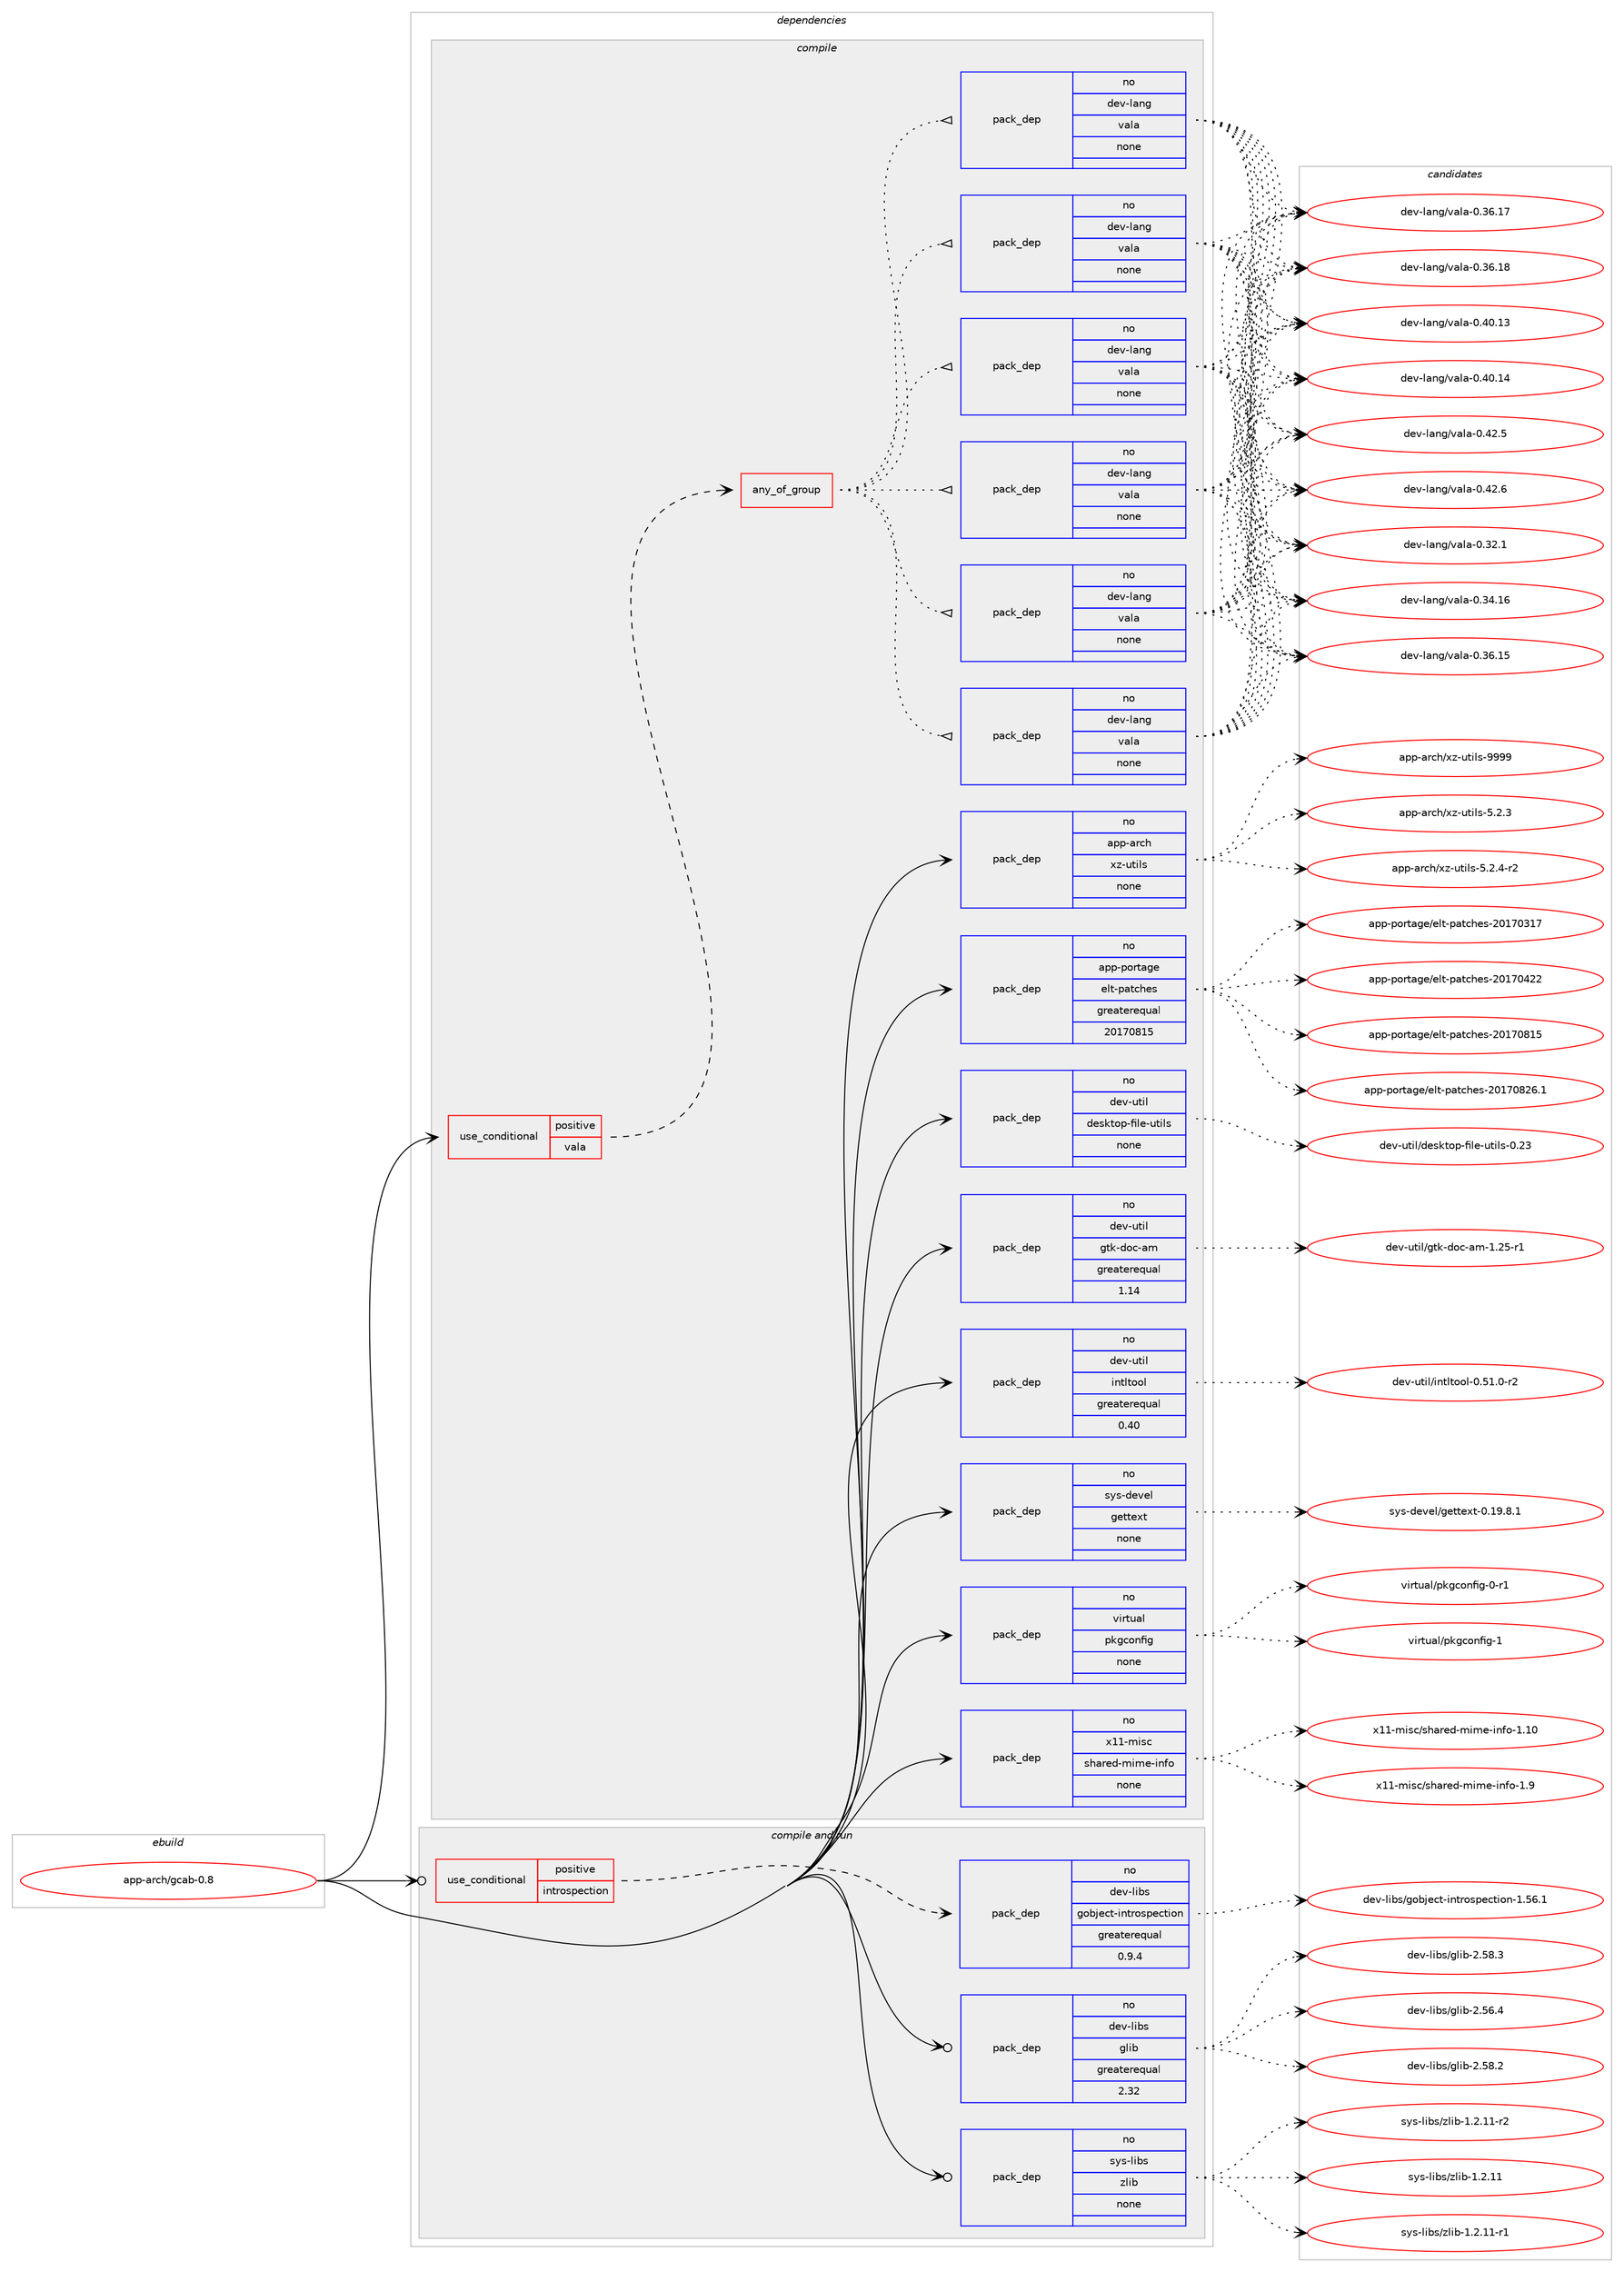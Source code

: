 digraph prolog {

# *************
# Graph options
# *************

newrank=true;
concentrate=true;
compound=true;
graph [rankdir=LR,fontname=Helvetica,fontsize=10,ranksep=1.5];#, ranksep=2.5, nodesep=0.2];
edge  [arrowhead=vee];
node  [fontname=Helvetica,fontsize=10];

# **********
# The ebuild
# **********

subgraph cluster_leftcol {
color=gray;
rank=same;
label=<<i>ebuild</i>>;
id [label="app-arch/gcab-0.8", color=red, width=4, href="../app-arch/gcab-0.8.svg"];
}

# ****************
# The dependencies
# ****************

subgraph cluster_midcol {
color=gray;
label=<<i>dependencies</i>>;
subgraph cluster_compile {
fillcolor="#eeeeee";
style=filled;
label=<<i>compile</i>>;
subgraph cond346518 {
dependency1271190 [label=<<TABLE BORDER="0" CELLBORDER="1" CELLSPACING="0" CELLPADDING="4"><TR><TD ROWSPAN="3" CELLPADDING="10">use_conditional</TD></TR><TR><TD>positive</TD></TR><TR><TD>vala</TD></TR></TABLE>>, shape=none, color=red];
subgraph any19203 {
dependency1271191 [label=<<TABLE BORDER="0" CELLBORDER="1" CELLSPACING="0" CELLPADDING="4"><TR><TD CELLPADDING="10">any_of_group</TD></TR></TABLE>>, shape=none, color=red];subgraph pack904948 {
dependency1271192 [label=<<TABLE BORDER="0" CELLBORDER="1" CELLSPACING="0" CELLPADDING="4" WIDTH="220"><TR><TD ROWSPAN="6" CELLPADDING="30">pack_dep</TD></TR><TR><TD WIDTH="110">no</TD></TR><TR><TD>dev-lang</TD></TR><TR><TD>vala</TD></TR><TR><TD>none</TD></TR><TR><TD></TD></TR></TABLE>>, shape=none, color=blue];
}
dependency1271191:e -> dependency1271192:w [weight=20,style="dotted",arrowhead="oinv"];
subgraph pack904949 {
dependency1271193 [label=<<TABLE BORDER="0" CELLBORDER="1" CELLSPACING="0" CELLPADDING="4" WIDTH="220"><TR><TD ROWSPAN="6" CELLPADDING="30">pack_dep</TD></TR><TR><TD WIDTH="110">no</TD></TR><TR><TD>dev-lang</TD></TR><TR><TD>vala</TD></TR><TR><TD>none</TD></TR><TR><TD></TD></TR></TABLE>>, shape=none, color=blue];
}
dependency1271191:e -> dependency1271193:w [weight=20,style="dotted",arrowhead="oinv"];
subgraph pack904950 {
dependency1271194 [label=<<TABLE BORDER="0" CELLBORDER="1" CELLSPACING="0" CELLPADDING="4" WIDTH="220"><TR><TD ROWSPAN="6" CELLPADDING="30">pack_dep</TD></TR><TR><TD WIDTH="110">no</TD></TR><TR><TD>dev-lang</TD></TR><TR><TD>vala</TD></TR><TR><TD>none</TD></TR><TR><TD></TD></TR></TABLE>>, shape=none, color=blue];
}
dependency1271191:e -> dependency1271194:w [weight=20,style="dotted",arrowhead="oinv"];
subgraph pack904951 {
dependency1271195 [label=<<TABLE BORDER="0" CELLBORDER="1" CELLSPACING="0" CELLPADDING="4" WIDTH="220"><TR><TD ROWSPAN="6" CELLPADDING="30">pack_dep</TD></TR><TR><TD WIDTH="110">no</TD></TR><TR><TD>dev-lang</TD></TR><TR><TD>vala</TD></TR><TR><TD>none</TD></TR><TR><TD></TD></TR></TABLE>>, shape=none, color=blue];
}
dependency1271191:e -> dependency1271195:w [weight=20,style="dotted",arrowhead="oinv"];
subgraph pack904952 {
dependency1271196 [label=<<TABLE BORDER="0" CELLBORDER="1" CELLSPACING="0" CELLPADDING="4" WIDTH="220"><TR><TD ROWSPAN="6" CELLPADDING="30">pack_dep</TD></TR><TR><TD WIDTH="110">no</TD></TR><TR><TD>dev-lang</TD></TR><TR><TD>vala</TD></TR><TR><TD>none</TD></TR><TR><TD></TD></TR></TABLE>>, shape=none, color=blue];
}
dependency1271191:e -> dependency1271196:w [weight=20,style="dotted",arrowhead="oinv"];
subgraph pack904953 {
dependency1271197 [label=<<TABLE BORDER="0" CELLBORDER="1" CELLSPACING="0" CELLPADDING="4" WIDTH="220"><TR><TD ROWSPAN="6" CELLPADDING="30">pack_dep</TD></TR><TR><TD WIDTH="110">no</TD></TR><TR><TD>dev-lang</TD></TR><TR><TD>vala</TD></TR><TR><TD>none</TD></TR><TR><TD></TD></TR></TABLE>>, shape=none, color=blue];
}
dependency1271191:e -> dependency1271197:w [weight=20,style="dotted",arrowhead="oinv"];
}
dependency1271190:e -> dependency1271191:w [weight=20,style="dashed",arrowhead="vee"];
}
id:e -> dependency1271190:w [weight=20,style="solid",arrowhead="vee"];
subgraph pack904954 {
dependency1271198 [label=<<TABLE BORDER="0" CELLBORDER="1" CELLSPACING="0" CELLPADDING="4" WIDTH="220"><TR><TD ROWSPAN="6" CELLPADDING="30">pack_dep</TD></TR><TR><TD WIDTH="110">no</TD></TR><TR><TD>app-arch</TD></TR><TR><TD>xz-utils</TD></TR><TR><TD>none</TD></TR><TR><TD></TD></TR></TABLE>>, shape=none, color=blue];
}
id:e -> dependency1271198:w [weight=20,style="solid",arrowhead="vee"];
subgraph pack904955 {
dependency1271199 [label=<<TABLE BORDER="0" CELLBORDER="1" CELLSPACING="0" CELLPADDING="4" WIDTH="220"><TR><TD ROWSPAN="6" CELLPADDING="30">pack_dep</TD></TR><TR><TD WIDTH="110">no</TD></TR><TR><TD>app-portage</TD></TR><TR><TD>elt-patches</TD></TR><TR><TD>greaterequal</TD></TR><TR><TD>20170815</TD></TR></TABLE>>, shape=none, color=blue];
}
id:e -> dependency1271199:w [weight=20,style="solid",arrowhead="vee"];
subgraph pack904956 {
dependency1271200 [label=<<TABLE BORDER="0" CELLBORDER="1" CELLSPACING="0" CELLPADDING="4" WIDTH="220"><TR><TD ROWSPAN="6" CELLPADDING="30">pack_dep</TD></TR><TR><TD WIDTH="110">no</TD></TR><TR><TD>dev-util</TD></TR><TR><TD>desktop-file-utils</TD></TR><TR><TD>none</TD></TR><TR><TD></TD></TR></TABLE>>, shape=none, color=blue];
}
id:e -> dependency1271200:w [weight=20,style="solid",arrowhead="vee"];
subgraph pack904957 {
dependency1271201 [label=<<TABLE BORDER="0" CELLBORDER="1" CELLSPACING="0" CELLPADDING="4" WIDTH="220"><TR><TD ROWSPAN="6" CELLPADDING="30">pack_dep</TD></TR><TR><TD WIDTH="110">no</TD></TR><TR><TD>dev-util</TD></TR><TR><TD>gtk-doc-am</TD></TR><TR><TD>greaterequal</TD></TR><TR><TD>1.14</TD></TR></TABLE>>, shape=none, color=blue];
}
id:e -> dependency1271201:w [weight=20,style="solid",arrowhead="vee"];
subgraph pack904958 {
dependency1271202 [label=<<TABLE BORDER="0" CELLBORDER="1" CELLSPACING="0" CELLPADDING="4" WIDTH="220"><TR><TD ROWSPAN="6" CELLPADDING="30">pack_dep</TD></TR><TR><TD WIDTH="110">no</TD></TR><TR><TD>dev-util</TD></TR><TR><TD>intltool</TD></TR><TR><TD>greaterequal</TD></TR><TR><TD>0.40</TD></TR></TABLE>>, shape=none, color=blue];
}
id:e -> dependency1271202:w [weight=20,style="solid",arrowhead="vee"];
subgraph pack904959 {
dependency1271203 [label=<<TABLE BORDER="0" CELLBORDER="1" CELLSPACING="0" CELLPADDING="4" WIDTH="220"><TR><TD ROWSPAN="6" CELLPADDING="30">pack_dep</TD></TR><TR><TD WIDTH="110">no</TD></TR><TR><TD>sys-devel</TD></TR><TR><TD>gettext</TD></TR><TR><TD>none</TD></TR><TR><TD></TD></TR></TABLE>>, shape=none, color=blue];
}
id:e -> dependency1271203:w [weight=20,style="solid",arrowhead="vee"];
subgraph pack904960 {
dependency1271204 [label=<<TABLE BORDER="0" CELLBORDER="1" CELLSPACING="0" CELLPADDING="4" WIDTH="220"><TR><TD ROWSPAN="6" CELLPADDING="30">pack_dep</TD></TR><TR><TD WIDTH="110">no</TD></TR><TR><TD>virtual</TD></TR><TR><TD>pkgconfig</TD></TR><TR><TD>none</TD></TR><TR><TD></TD></TR></TABLE>>, shape=none, color=blue];
}
id:e -> dependency1271204:w [weight=20,style="solid",arrowhead="vee"];
subgraph pack904961 {
dependency1271205 [label=<<TABLE BORDER="0" CELLBORDER="1" CELLSPACING="0" CELLPADDING="4" WIDTH="220"><TR><TD ROWSPAN="6" CELLPADDING="30">pack_dep</TD></TR><TR><TD WIDTH="110">no</TD></TR><TR><TD>x11-misc</TD></TR><TR><TD>shared-mime-info</TD></TR><TR><TD>none</TD></TR><TR><TD></TD></TR></TABLE>>, shape=none, color=blue];
}
id:e -> dependency1271205:w [weight=20,style="solid",arrowhead="vee"];
}
subgraph cluster_compileandrun {
fillcolor="#eeeeee";
style=filled;
label=<<i>compile and run</i>>;
subgraph cond346519 {
dependency1271206 [label=<<TABLE BORDER="0" CELLBORDER="1" CELLSPACING="0" CELLPADDING="4"><TR><TD ROWSPAN="3" CELLPADDING="10">use_conditional</TD></TR><TR><TD>positive</TD></TR><TR><TD>introspection</TD></TR></TABLE>>, shape=none, color=red];
subgraph pack904962 {
dependency1271207 [label=<<TABLE BORDER="0" CELLBORDER="1" CELLSPACING="0" CELLPADDING="4" WIDTH="220"><TR><TD ROWSPAN="6" CELLPADDING="30">pack_dep</TD></TR><TR><TD WIDTH="110">no</TD></TR><TR><TD>dev-libs</TD></TR><TR><TD>gobject-introspection</TD></TR><TR><TD>greaterequal</TD></TR><TR><TD>0.9.4</TD></TR></TABLE>>, shape=none, color=blue];
}
dependency1271206:e -> dependency1271207:w [weight=20,style="dashed",arrowhead="vee"];
}
id:e -> dependency1271206:w [weight=20,style="solid",arrowhead="odotvee"];
subgraph pack904963 {
dependency1271208 [label=<<TABLE BORDER="0" CELLBORDER="1" CELLSPACING="0" CELLPADDING="4" WIDTH="220"><TR><TD ROWSPAN="6" CELLPADDING="30">pack_dep</TD></TR><TR><TD WIDTH="110">no</TD></TR><TR><TD>dev-libs</TD></TR><TR><TD>glib</TD></TR><TR><TD>greaterequal</TD></TR><TR><TD>2.32</TD></TR></TABLE>>, shape=none, color=blue];
}
id:e -> dependency1271208:w [weight=20,style="solid",arrowhead="odotvee"];
subgraph pack904964 {
dependency1271209 [label=<<TABLE BORDER="0" CELLBORDER="1" CELLSPACING="0" CELLPADDING="4" WIDTH="220"><TR><TD ROWSPAN="6" CELLPADDING="30">pack_dep</TD></TR><TR><TD WIDTH="110">no</TD></TR><TR><TD>sys-libs</TD></TR><TR><TD>zlib</TD></TR><TR><TD>none</TD></TR><TR><TD></TD></TR></TABLE>>, shape=none, color=blue];
}
id:e -> dependency1271209:w [weight=20,style="solid",arrowhead="odotvee"];
}
subgraph cluster_run {
fillcolor="#eeeeee";
style=filled;
label=<<i>run</i>>;
}
}

# **************
# The candidates
# **************

subgraph cluster_choices {
rank=same;
color=gray;
label=<<i>candidates</i>>;

subgraph choice904948 {
color=black;
nodesep=1;
choice100101118451089711010347118971089745484651504649 [label="dev-lang/vala-0.32.1", color=red, width=4,href="../dev-lang/vala-0.32.1.svg"];
choice10010111845108971101034711897108974548465152464954 [label="dev-lang/vala-0.34.16", color=red, width=4,href="../dev-lang/vala-0.34.16.svg"];
choice10010111845108971101034711897108974548465154464953 [label="dev-lang/vala-0.36.15", color=red, width=4,href="../dev-lang/vala-0.36.15.svg"];
choice10010111845108971101034711897108974548465154464955 [label="dev-lang/vala-0.36.17", color=red, width=4,href="../dev-lang/vala-0.36.17.svg"];
choice10010111845108971101034711897108974548465154464956 [label="dev-lang/vala-0.36.18", color=red, width=4,href="../dev-lang/vala-0.36.18.svg"];
choice10010111845108971101034711897108974548465248464951 [label="dev-lang/vala-0.40.13", color=red, width=4,href="../dev-lang/vala-0.40.13.svg"];
choice10010111845108971101034711897108974548465248464952 [label="dev-lang/vala-0.40.14", color=red, width=4,href="../dev-lang/vala-0.40.14.svg"];
choice100101118451089711010347118971089745484652504653 [label="dev-lang/vala-0.42.5", color=red, width=4,href="../dev-lang/vala-0.42.5.svg"];
choice100101118451089711010347118971089745484652504654 [label="dev-lang/vala-0.42.6", color=red, width=4,href="../dev-lang/vala-0.42.6.svg"];
dependency1271192:e -> choice100101118451089711010347118971089745484651504649:w [style=dotted,weight="100"];
dependency1271192:e -> choice10010111845108971101034711897108974548465152464954:w [style=dotted,weight="100"];
dependency1271192:e -> choice10010111845108971101034711897108974548465154464953:w [style=dotted,weight="100"];
dependency1271192:e -> choice10010111845108971101034711897108974548465154464955:w [style=dotted,weight="100"];
dependency1271192:e -> choice10010111845108971101034711897108974548465154464956:w [style=dotted,weight="100"];
dependency1271192:e -> choice10010111845108971101034711897108974548465248464951:w [style=dotted,weight="100"];
dependency1271192:e -> choice10010111845108971101034711897108974548465248464952:w [style=dotted,weight="100"];
dependency1271192:e -> choice100101118451089711010347118971089745484652504653:w [style=dotted,weight="100"];
dependency1271192:e -> choice100101118451089711010347118971089745484652504654:w [style=dotted,weight="100"];
}
subgraph choice904949 {
color=black;
nodesep=1;
choice100101118451089711010347118971089745484651504649 [label="dev-lang/vala-0.32.1", color=red, width=4,href="../dev-lang/vala-0.32.1.svg"];
choice10010111845108971101034711897108974548465152464954 [label="dev-lang/vala-0.34.16", color=red, width=4,href="../dev-lang/vala-0.34.16.svg"];
choice10010111845108971101034711897108974548465154464953 [label="dev-lang/vala-0.36.15", color=red, width=4,href="../dev-lang/vala-0.36.15.svg"];
choice10010111845108971101034711897108974548465154464955 [label="dev-lang/vala-0.36.17", color=red, width=4,href="../dev-lang/vala-0.36.17.svg"];
choice10010111845108971101034711897108974548465154464956 [label="dev-lang/vala-0.36.18", color=red, width=4,href="../dev-lang/vala-0.36.18.svg"];
choice10010111845108971101034711897108974548465248464951 [label="dev-lang/vala-0.40.13", color=red, width=4,href="../dev-lang/vala-0.40.13.svg"];
choice10010111845108971101034711897108974548465248464952 [label="dev-lang/vala-0.40.14", color=red, width=4,href="../dev-lang/vala-0.40.14.svg"];
choice100101118451089711010347118971089745484652504653 [label="dev-lang/vala-0.42.5", color=red, width=4,href="../dev-lang/vala-0.42.5.svg"];
choice100101118451089711010347118971089745484652504654 [label="dev-lang/vala-0.42.6", color=red, width=4,href="../dev-lang/vala-0.42.6.svg"];
dependency1271193:e -> choice100101118451089711010347118971089745484651504649:w [style=dotted,weight="100"];
dependency1271193:e -> choice10010111845108971101034711897108974548465152464954:w [style=dotted,weight="100"];
dependency1271193:e -> choice10010111845108971101034711897108974548465154464953:w [style=dotted,weight="100"];
dependency1271193:e -> choice10010111845108971101034711897108974548465154464955:w [style=dotted,weight="100"];
dependency1271193:e -> choice10010111845108971101034711897108974548465154464956:w [style=dotted,weight="100"];
dependency1271193:e -> choice10010111845108971101034711897108974548465248464951:w [style=dotted,weight="100"];
dependency1271193:e -> choice10010111845108971101034711897108974548465248464952:w [style=dotted,weight="100"];
dependency1271193:e -> choice100101118451089711010347118971089745484652504653:w [style=dotted,weight="100"];
dependency1271193:e -> choice100101118451089711010347118971089745484652504654:w [style=dotted,weight="100"];
}
subgraph choice904950 {
color=black;
nodesep=1;
choice100101118451089711010347118971089745484651504649 [label="dev-lang/vala-0.32.1", color=red, width=4,href="../dev-lang/vala-0.32.1.svg"];
choice10010111845108971101034711897108974548465152464954 [label="dev-lang/vala-0.34.16", color=red, width=4,href="../dev-lang/vala-0.34.16.svg"];
choice10010111845108971101034711897108974548465154464953 [label="dev-lang/vala-0.36.15", color=red, width=4,href="../dev-lang/vala-0.36.15.svg"];
choice10010111845108971101034711897108974548465154464955 [label="dev-lang/vala-0.36.17", color=red, width=4,href="../dev-lang/vala-0.36.17.svg"];
choice10010111845108971101034711897108974548465154464956 [label="dev-lang/vala-0.36.18", color=red, width=4,href="../dev-lang/vala-0.36.18.svg"];
choice10010111845108971101034711897108974548465248464951 [label="dev-lang/vala-0.40.13", color=red, width=4,href="../dev-lang/vala-0.40.13.svg"];
choice10010111845108971101034711897108974548465248464952 [label="dev-lang/vala-0.40.14", color=red, width=4,href="../dev-lang/vala-0.40.14.svg"];
choice100101118451089711010347118971089745484652504653 [label="dev-lang/vala-0.42.5", color=red, width=4,href="../dev-lang/vala-0.42.5.svg"];
choice100101118451089711010347118971089745484652504654 [label="dev-lang/vala-0.42.6", color=red, width=4,href="../dev-lang/vala-0.42.6.svg"];
dependency1271194:e -> choice100101118451089711010347118971089745484651504649:w [style=dotted,weight="100"];
dependency1271194:e -> choice10010111845108971101034711897108974548465152464954:w [style=dotted,weight="100"];
dependency1271194:e -> choice10010111845108971101034711897108974548465154464953:w [style=dotted,weight="100"];
dependency1271194:e -> choice10010111845108971101034711897108974548465154464955:w [style=dotted,weight="100"];
dependency1271194:e -> choice10010111845108971101034711897108974548465154464956:w [style=dotted,weight="100"];
dependency1271194:e -> choice10010111845108971101034711897108974548465248464951:w [style=dotted,weight="100"];
dependency1271194:e -> choice10010111845108971101034711897108974548465248464952:w [style=dotted,weight="100"];
dependency1271194:e -> choice100101118451089711010347118971089745484652504653:w [style=dotted,weight="100"];
dependency1271194:e -> choice100101118451089711010347118971089745484652504654:w [style=dotted,weight="100"];
}
subgraph choice904951 {
color=black;
nodesep=1;
choice100101118451089711010347118971089745484651504649 [label="dev-lang/vala-0.32.1", color=red, width=4,href="../dev-lang/vala-0.32.1.svg"];
choice10010111845108971101034711897108974548465152464954 [label="dev-lang/vala-0.34.16", color=red, width=4,href="../dev-lang/vala-0.34.16.svg"];
choice10010111845108971101034711897108974548465154464953 [label="dev-lang/vala-0.36.15", color=red, width=4,href="../dev-lang/vala-0.36.15.svg"];
choice10010111845108971101034711897108974548465154464955 [label="dev-lang/vala-0.36.17", color=red, width=4,href="../dev-lang/vala-0.36.17.svg"];
choice10010111845108971101034711897108974548465154464956 [label="dev-lang/vala-0.36.18", color=red, width=4,href="../dev-lang/vala-0.36.18.svg"];
choice10010111845108971101034711897108974548465248464951 [label="dev-lang/vala-0.40.13", color=red, width=4,href="../dev-lang/vala-0.40.13.svg"];
choice10010111845108971101034711897108974548465248464952 [label="dev-lang/vala-0.40.14", color=red, width=4,href="../dev-lang/vala-0.40.14.svg"];
choice100101118451089711010347118971089745484652504653 [label="dev-lang/vala-0.42.5", color=red, width=4,href="../dev-lang/vala-0.42.5.svg"];
choice100101118451089711010347118971089745484652504654 [label="dev-lang/vala-0.42.6", color=red, width=4,href="../dev-lang/vala-0.42.6.svg"];
dependency1271195:e -> choice100101118451089711010347118971089745484651504649:w [style=dotted,weight="100"];
dependency1271195:e -> choice10010111845108971101034711897108974548465152464954:w [style=dotted,weight="100"];
dependency1271195:e -> choice10010111845108971101034711897108974548465154464953:w [style=dotted,weight="100"];
dependency1271195:e -> choice10010111845108971101034711897108974548465154464955:w [style=dotted,weight="100"];
dependency1271195:e -> choice10010111845108971101034711897108974548465154464956:w [style=dotted,weight="100"];
dependency1271195:e -> choice10010111845108971101034711897108974548465248464951:w [style=dotted,weight="100"];
dependency1271195:e -> choice10010111845108971101034711897108974548465248464952:w [style=dotted,weight="100"];
dependency1271195:e -> choice100101118451089711010347118971089745484652504653:w [style=dotted,weight="100"];
dependency1271195:e -> choice100101118451089711010347118971089745484652504654:w [style=dotted,weight="100"];
}
subgraph choice904952 {
color=black;
nodesep=1;
choice100101118451089711010347118971089745484651504649 [label="dev-lang/vala-0.32.1", color=red, width=4,href="../dev-lang/vala-0.32.1.svg"];
choice10010111845108971101034711897108974548465152464954 [label="dev-lang/vala-0.34.16", color=red, width=4,href="../dev-lang/vala-0.34.16.svg"];
choice10010111845108971101034711897108974548465154464953 [label="dev-lang/vala-0.36.15", color=red, width=4,href="../dev-lang/vala-0.36.15.svg"];
choice10010111845108971101034711897108974548465154464955 [label="dev-lang/vala-0.36.17", color=red, width=4,href="../dev-lang/vala-0.36.17.svg"];
choice10010111845108971101034711897108974548465154464956 [label="dev-lang/vala-0.36.18", color=red, width=4,href="../dev-lang/vala-0.36.18.svg"];
choice10010111845108971101034711897108974548465248464951 [label="dev-lang/vala-0.40.13", color=red, width=4,href="../dev-lang/vala-0.40.13.svg"];
choice10010111845108971101034711897108974548465248464952 [label="dev-lang/vala-0.40.14", color=red, width=4,href="../dev-lang/vala-0.40.14.svg"];
choice100101118451089711010347118971089745484652504653 [label="dev-lang/vala-0.42.5", color=red, width=4,href="../dev-lang/vala-0.42.5.svg"];
choice100101118451089711010347118971089745484652504654 [label="dev-lang/vala-0.42.6", color=red, width=4,href="../dev-lang/vala-0.42.6.svg"];
dependency1271196:e -> choice100101118451089711010347118971089745484651504649:w [style=dotted,weight="100"];
dependency1271196:e -> choice10010111845108971101034711897108974548465152464954:w [style=dotted,weight="100"];
dependency1271196:e -> choice10010111845108971101034711897108974548465154464953:w [style=dotted,weight="100"];
dependency1271196:e -> choice10010111845108971101034711897108974548465154464955:w [style=dotted,weight="100"];
dependency1271196:e -> choice10010111845108971101034711897108974548465154464956:w [style=dotted,weight="100"];
dependency1271196:e -> choice10010111845108971101034711897108974548465248464951:w [style=dotted,weight="100"];
dependency1271196:e -> choice10010111845108971101034711897108974548465248464952:w [style=dotted,weight="100"];
dependency1271196:e -> choice100101118451089711010347118971089745484652504653:w [style=dotted,weight="100"];
dependency1271196:e -> choice100101118451089711010347118971089745484652504654:w [style=dotted,weight="100"];
}
subgraph choice904953 {
color=black;
nodesep=1;
choice100101118451089711010347118971089745484651504649 [label="dev-lang/vala-0.32.1", color=red, width=4,href="../dev-lang/vala-0.32.1.svg"];
choice10010111845108971101034711897108974548465152464954 [label="dev-lang/vala-0.34.16", color=red, width=4,href="../dev-lang/vala-0.34.16.svg"];
choice10010111845108971101034711897108974548465154464953 [label="dev-lang/vala-0.36.15", color=red, width=4,href="../dev-lang/vala-0.36.15.svg"];
choice10010111845108971101034711897108974548465154464955 [label="dev-lang/vala-0.36.17", color=red, width=4,href="../dev-lang/vala-0.36.17.svg"];
choice10010111845108971101034711897108974548465154464956 [label="dev-lang/vala-0.36.18", color=red, width=4,href="../dev-lang/vala-0.36.18.svg"];
choice10010111845108971101034711897108974548465248464951 [label="dev-lang/vala-0.40.13", color=red, width=4,href="../dev-lang/vala-0.40.13.svg"];
choice10010111845108971101034711897108974548465248464952 [label="dev-lang/vala-0.40.14", color=red, width=4,href="../dev-lang/vala-0.40.14.svg"];
choice100101118451089711010347118971089745484652504653 [label="dev-lang/vala-0.42.5", color=red, width=4,href="../dev-lang/vala-0.42.5.svg"];
choice100101118451089711010347118971089745484652504654 [label="dev-lang/vala-0.42.6", color=red, width=4,href="../dev-lang/vala-0.42.6.svg"];
dependency1271197:e -> choice100101118451089711010347118971089745484651504649:w [style=dotted,weight="100"];
dependency1271197:e -> choice10010111845108971101034711897108974548465152464954:w [style=dotted,weight="100"];
dependency1271197:e -> choice10010111845108971101034711897108974548465154464953:w [style=dotted,weight="100"];
dependency1271197:e -> choice10010111845108971101034711897108974548465154464955:w [style=dotted,weight="100"];
dependency1271197:e -> choice10010111845108971101034711897108974548465154464956:w [style=dotted,weight="100"];
dependency1271197:e -> choice10010111845108971101034711897108974548465248464951:w [style=dotted,weight="100"];
dependency1271197:e -> choice10010111845108971101034711897108974548465248464952:w [style=dotted,weight="100"];
dependency1271197:e -> choice100101118451089711010347118971089745484652504653:w [style=dotted,weight="100"];
dependency1271197:e -> choice100101118451089711010347118971089745484652504654:w [style=dotted,weight="100"];
}
subgraph choice904954 {
color=black;
nodesep=1;
choice971121124597114991044712012245117116105108115455346504651 [label="app-arch/xz-utils-5.2.3", color=red, width=4,href="../app-arch/xz-utils-5.2.3.svg"];
choice9711211245971149910447120122451171161051081154553465046524511450 [label="app-arch/xz-utils-5.2.4-r2", color=red, width=4,href="../app-arch/xz-utils-5.2.4-r2.svg"];
choice9711211245971149910447120122451171161051081154557575757 [label="app-arch/xz-utils-9999", color=red, width=4,href="../app-arch/xz-utils-9999.svg"];
dependency1271198:e -> choice971121124597114991044712012245117116105108115455346504651:w [style=dotted,weight="100"];
dependency1271198:e -> choice9711211245971149910447120122451171161051081154553465046524511450:w [style=dotted,weight="100"];
dependency1271198:e -> choice9711211245971149910447120122451171161051081154557575757:w [style=dotted,weight="100"];
}
subgraph choice904955 {
color=black;
nodesep=1;
choice97112112451121111141169710310147101108116451129711699104101115455048495548514955 [label="app-portage/elt-patches-20170317", color=red, width=4,href="../app-portage/elt-patches-20170317.svg"];
choice97112112451121111141169710310147101108116451129711699104101115455048495548525050 [label="app-portage/elt-patches-20170422", color=red, width=4,href="../app-portage/elt-patches-20170422.svg"];
choice97112112451121111141169710310147101108116451129711699104101115455048495548564953 [label="app-portage/elt-patches-20170815", color=red, width=4,href="../app-portage/elt-patches-20170815.svg"];
choice971121124511211111411697103101471011081164511297116991041011154550484955485650544649 [label="app-portage/elt-patches-20170826.1", color=red, width=4,href="../app-portage/elt-patches-20170826.1.svg"];
dependency1271199:e -> choice97112112451121111141169710310147101108116451129711699104101115455048495548514955:w [style=dotted,weight="100"];
dependency1271199:e -> choice97112112451121111141169710310147101108116451129711699104101115455048495548525050:w [style=dotted,weight="100"];
dependency1271199:e -> choice97112112451121111141169710310147101108116451129711699104101115455048495548564953:w [style=dotted,weight="100"];
dependency1271199:e -> choice971121124511211111411697103101471011081164511297116991041011154550484955485650544649:w [style=dotted,weight="100"];
}
subgraph choice904956 {
color=black;
nodesep=1;
choice100101118451171161051084710010111510711611111245102105108101451171161051081154548465051 [label="dev-util/desktop-file-utils-0.23", color=red, width=4,href="../dev-util/desktop-file-utils-0.23.svg"];
dependency1271200:e -> choice100101118451171161051084710010111510711611111245102105108101451171161051081154548465051:w [style=dotted,weight="100"];
}
subgraph choice904957 {
color=black;
nodesep=1;
choice10010111845117116105108471031161074510011199459710945494650534511449 [label="dev-util/gtk-doc-am-1.25-r1", color=red, width=4,href="../dev-util/gtk-doc-am-1.25-r1.svg"];
dependency1271201:e -> choice10010111845117116105108471031161074510011199459710945494650534511449:w [style=dotted,weight="100"];
}
subgraph choice904958 {
color=black;
nodesep=1;
choice1001011184511711610510847105110116108116111111108454846534946484511450 [label="dev-util/intltool-0.51.0-r2", color=red, width=4,href="../dev-util/intltool-0.51.0-r2.svg"];
dependency1271202:e -> choice1001011184511711610510847105110116108116111111108454846534946484511450:w [style=dotted,weight="100"];
}
subgraph choice904959 {
color=black;
nodesep=1;
choice1151211154510010111810110847103101116116101120116454846495746564649 [label="sys-devel/gettext-0.19.8.1", color=red, width=4,href="../sys-devel/gettext-0.19.8.1.svg"];
dependency1271203:e -> choice1151211154510010111810110847103101116116101120116454846495746564649:w [style=dotted,weight="100"];
}
subgraph choice904960 {
color=black;
nodesep=1;
choice11810511411611797108471121071039911111010210510345484511449 [label="virtual/pkgconfig-0-r1", color=red, width=4,href="../virtual/pkgconfig-0-r1.svg"];
choice1181051141161179710847112107103991111101021051034549 [label="virtual/pkgconfig-1", color=red, width=4,href="../virtual/pkgconfig-1.svg"];
dependency1271204:e -> choice11810511411611797108471121071039911111010210510345484511449:w [style=dotted,weight="100"];
dependency1271204:e -> choice1181051141161179710847112107103991111101021051034549:w [style=dotted,weight="100"];
}
subgraph choice904961 {
color=black;
nodesep=1;
choice12049494510910511599471151049711410110045109105109101451051101021114549464948 [label="x11-misc/shared-mime-info-1.10", color=red, width=4,href="../x11-misc/shared-mime-info-1.10.svg"];
choice120494945109105115994711510497114101100451091051091014510511010211145494657 [label="x11-misc/shared-mime-info-1.9", color=red, width=4,href="../x11-misc/shared-mime-info-1.9.svg"];
dependency1271205:e -> choice12049494510910511599471151049711410110045109105109101451051101021114549464948:w [style=dotted,weight="100"];
dependency1271205:e -> choice120494945109105115994711510497114101100451091051091014510511010211145494657:w [style=dotted,weight="100"];
}
subgraph choice904962 {
color=black;
nodesep=1;
choice1001011184510810598115471031119810610199116451051101161141111151121019911610511111045494653544649 [label="dev-libs/gobject-introspection-1.56.1", color=red, width=4,href="../dev-libs/gobject-introspection-1.56.1.svg"];
dependency1271207:e -> choice1001011184510810598115471031119810610199116451051101161141111151121019911610511111045494653544649:w [style=dotted,weight="100"];
}
subgraph choice904963 {
color=black;
nodesep=1;
choice1001011184510810598115471031081059845504653544652 [label="dev-libs/glib-2.56.4", color=red, width=4,href="../dev-libs/glib-2.56.4.svg"];
choice1001011184510810598115471031081059845504653564650 [label="dev-libs/glib-2.58.2", color=red, width=4,href="../dev-libs/glib-2.58.2.svg"];
choice1001011184510810598115471031081059845504653564651 [label="dev-libs/glib-2.58.3", color=red, width=4,href="../dev-libs/glib-2.58.3.svg"];
dependency1271208:e -> choice1001011184510810598115471031081059845504653544652:w [style=dotted,weight="100"];
dependency1271208:e -> choice1001011184510810598115471031081059845504653564650:w [style=dotted,weight="100"];
dependency1271208:e -> choice1001011184510810598115471031081059845504653564651:w [style=dotted,weight="100"];
}
subgraph choice904964 {
color=black;
nodesep=1;
choice1151211154510810598115471221081059845494650464949 [label="sys-libs/zlib-1.2.11", color=red, width=4,href="../sys-libs/zlib-1.2.11.svg"];
choice11512111545108105981154712210810598454946504649494511449 [label="sys-libs/zlib-1.2.11-r1", color=red, width=4,href="../sys-libs/zlib-1.2.11-r1.svg"];
choice11512111545108105981154712210810598454946504649494511450 [label="sys-libs/zlib-1.2.11-r2", color=red, width=4,href="../sys-libs/zlib-1.2.11-r2.svg"];
dependency1271209:e -> choice1151211154510810598115471221081059845494650464949:w [style=dotted,weight="100"];
dependency1271209:e -> choice11512111545108105981154712210810598454946504649494511449:w [style=dotted,weight="100"];
dependency1271209:e -> choice11512111545108105981154712210810598454946504649494511450:w [style=dotted,weight="100"];
}
}

}
